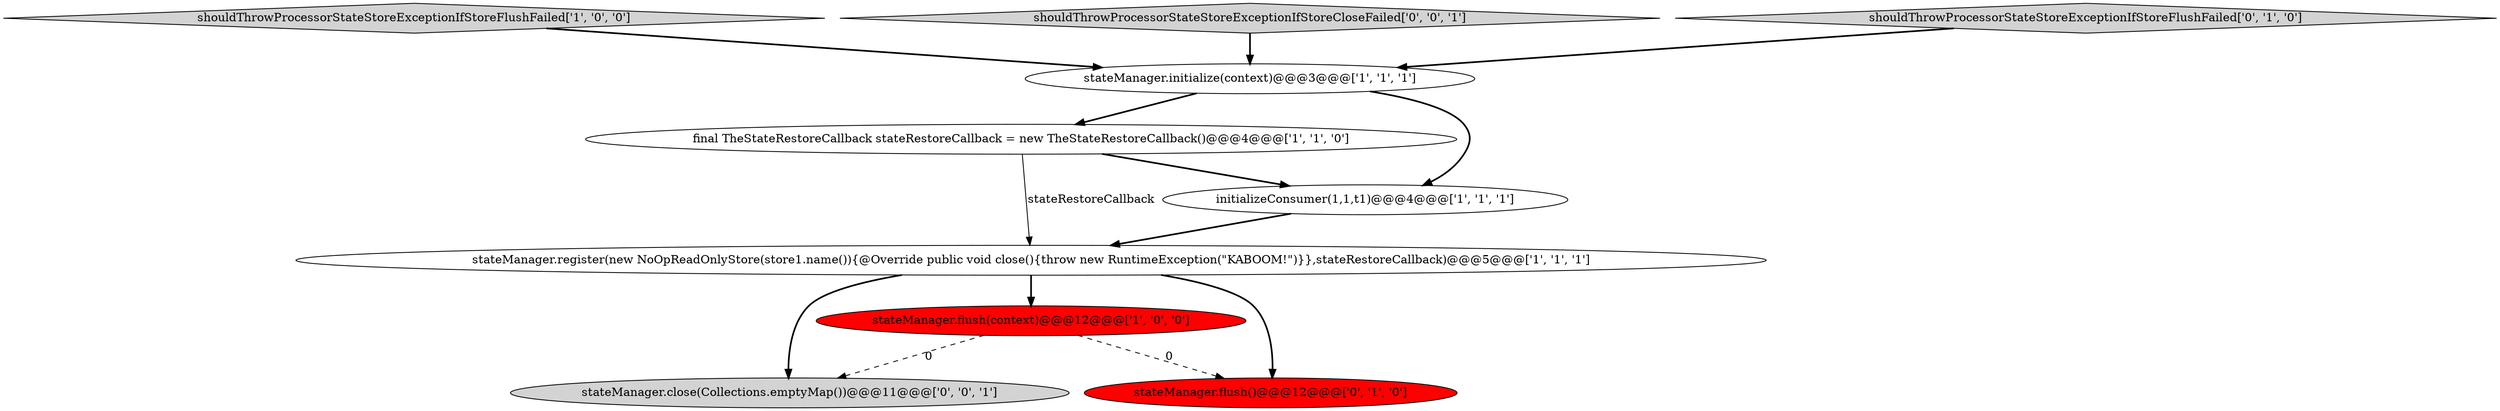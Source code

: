 digraph {
0 [style = filled, label = "shouldThrowProcessorStateStoreExceptionIfStoreFlushFailed['1', '0', '0']", fillcolor = lightgray, shape = diamond image = "AAA0AAABBB1BBB"];
5 [style = filled, label = "stateManager.flush(context)@@@12@@@['1', '0', '0']", fillcolor = red, shape = ellipse image = "AAA1AAABBB1BBB"];
3 [style = filled, label = "stateManager.initialize(context)@@@3@@@['1', '1', '1']", fillcolor = white, shape = ellipse image = "AAA0AAABBB1BBB"];
9 [style = filled, label = "shouldThrowProcessorStateStoreExceptionIfStoreCloseFailed['0', '0', '1']", fillcolor = lightgray, shape = diamond image = "AAA0AAABBB3BBB"];
1 [style = filled, label = "stateManager.register(new NoOpReadOnlyStore(store1.name()){@Override public void close(){throw new RuntimeException(\"KABOOM!\")}},stateRestoreCallback)@@@5@@@['1', '1', '1']", fillcolor = white, shape = ellipse image = "AAA0AAABBB1BBB"];
8 [style = filled, label = "stateManager.close(Collections.emptyMap())@@@11@@@['0', '0', '1']", fillcolor = lightgray, shape = ellipse image = "AAA0AAABBB3BBB"];
4 [style = filled, label = "final TheStateRestoreCallback stateRestoreCallback = new TheStateRestoreCallback()@@@4@@@['1', '1', '0']", fillcolor = white, shape = ellipse image = "AAA0AAABBB1BBB"];
6 [style = filled, label = "shouldThrowProcessorStateStoreExceptionIfStoreFlushFailed['0', '1', '0']", fillcolor = lightgray, shape = diamond image = "AAA0AAABBB2BBB"];
7 [style = filled, label = "stateManager.flush()@@@12@@@['0', '1', '0']", fillcolor = red, shape = ellipse image = "AAA1AAABBB2BBB"];
2 [style = filled, label = "initializeConsumer(1,1,t1)@@@4@@@['1', '1', '1']", fillcolor = white, shape = ellipse image = "AAA0AAABBB1BBB"];
1->5 [style = bold, label=""];
0->3 [style = bold, label=""];
9->3 [style = bold, label=""];
6->3 [style = bold, label=""];
5->8 [style = dashed, label="0"];
4->2 [style = bold, label=""];
1->8 [style = bold, label=""];
5->7 [style = dashed, label="0"];
3->2 [style = bold, label=""];
4->1 [style = solid, label="stateRestoreCallback"];
3->4 [style = bold, label=""];
1->7 [style = bold, label=""];
2->1 [style = bold, label=""];
}
